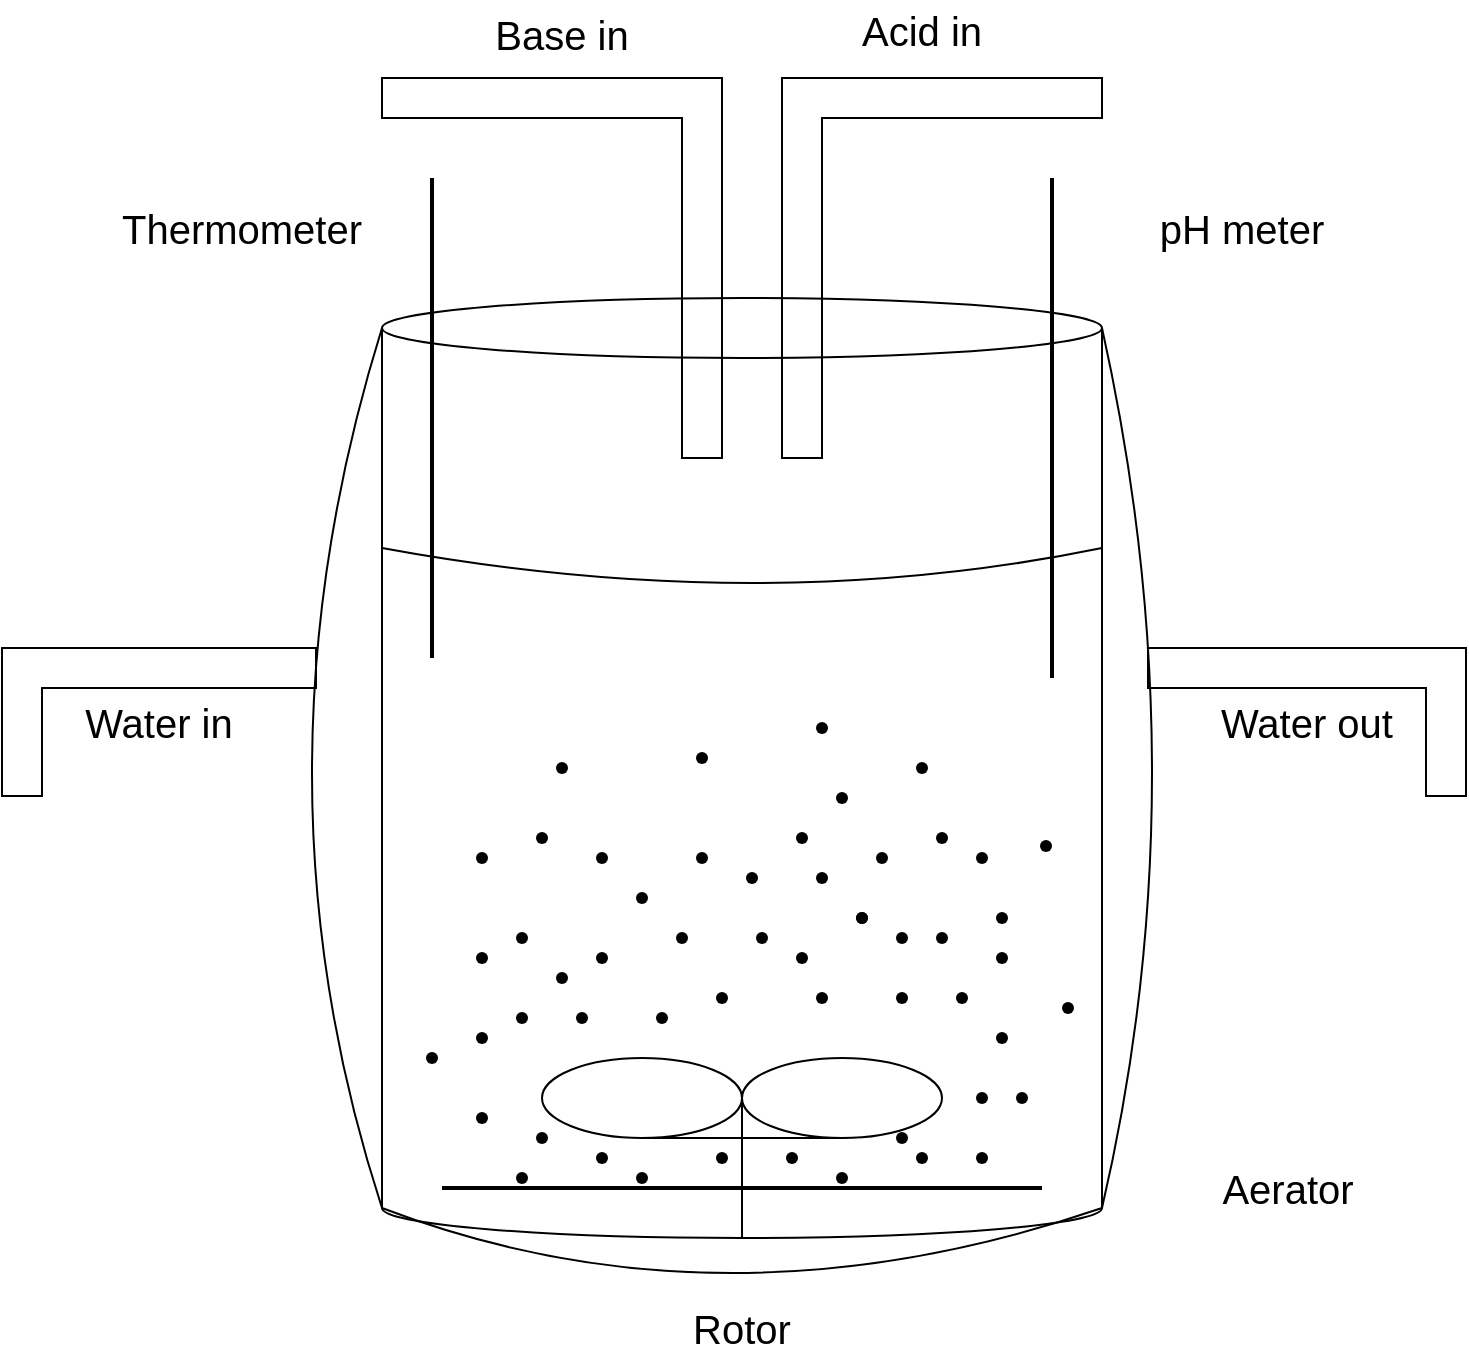 <mxfile>
    <diagram id="Iyo0TrPtx6GPLnK4ScY2" name="Page-1">
        <mxGraphModel dx="1582" dy="833" grid="0" gridSize="10" guides="1" tooltips="1" connect="1" arrows="1" fold="1" page="1" pageScale="1" pageWidth="850" pageHeight="1100" background="#ffffff" math="0" shadow="0">
            <root>
                <mxCell id="0"/>
                <mxCell id="1" parent="0"/>
                <mxCell id="2" value="" style="shape=cylinder3;whiteSpace=wrap;html=1;boundedLbl=1;backgroundOutline=1;size=15;hachureGap=4;fontFamily=Helvetica;fontSize=20;fillColor=none;strokeColor=#000000;fontColor=#000000;" parent="1" vertex="1">
                    <mxGeometry x="230" y="340" width="360" height="470" as="geometry"/>
                </mxCell>
                <mxCell id="3" value="" style="shape=tapeData;whiteSpace=wrap;html=1;perimeter=ellipsePerimeter;hachureGap=4;fontFamily=Helvetica;fontSize=20;fillColor=none;strokeColor=#000000;fontColor=#000000;" parent="1" vertex="1">
                    <mxGeometry x="310" y="720" width="100" height="40" as="geometry"/>
                </mxCell>
                <mxCell id="4" value="" style="shape=tapeData;whiteSpace=wrap;html=1;perimeter=ellipsePerimeter;hachureGap=4;fontFamily=Helvetica;fontSize=20;fillColor=none;strokeColor=#000000;fontColor=#000000;flipH=1;" parent="1" vertex="1">
                    <mxGeometry x="410" y="720" width="100" height="40" as="geometry"/>
                </mxCell>
                <mxCell id="6" value="" style="endArrow=none;html=1;hachureGap=4;fontFamily=Helvetica;fontSize=16;entryX=0;entryY=0.5;entryDx=0;entryDy=0;exitX=0.5;exitY=1;exitDx=0;exitDy=0;exitPerimeter=0;fillColor=none;strokeColor=#000000;fontColor=#000000;" parent="1" source="2" target="4" edge="1">
                    <mxGeometry width="50" height="50" relative="1" as="geometry">
                        <mxPoint x="350" y="790" as="sourcePoint"/>
                        <mxPoint x="400" y="740" as="targetPoint"/>
                    </mxGeometry>
                </mxCell>
                <mxCell id="7" value="" style="endArrow=none;html=1;hachureGap=4;fontFamily=Helvetica;fontSize=16;fillColor=none;strokeColor=#000000;fontColor=#000000;" parent="1" target="2" edge="1">
                    <mxGeometry width="50" height="50" relative="1" as="geometry">
                        <mxPoint x="390" y="810" as="sourcePoint"/>
                        <mxPoint x="440" y="760" as="targetPoint"/>
                        <Array as="points">
                            <mxPoint x="390" y="810"/>
                        </Array>
                    </mxGeometry>
                </mxCell>
                <mxCell id="9" value="" style="line;strokeWidth=2;html=1;hachureGap=4;fontFamily=Helvetica;fontSize=20;fillColor=none;strokeColor=#000000;fontColor=#000000;" parent="1" vertex="1">
                    <mxGeometry x="260" y="780" width="300" height="10" as="geometry"/>
                </mxCell>
                <mxCell id="10" value="" style="shape=waypoint;fillStyle=solid;size=6;pointerEvents=1;points=[];fillColor=none;resizable=0;rotatable=0;perimeter=centerPerimeter;snapToPoint=1;hachureGap=4;fontFamily=Helvetica;fontSize=20;strokeColor=#000000;fontColor=#000000;" parent="1" vertex="1">
                    <mxGeometry x="270" y="740" width="20" height="20" as="geometry"/>
                </mxCell>
                <mxCell id="11" value="" style="shape=waypoint;fillStyle=solid;size=6;pointerEvents=1;points=[];fillColor=none;resizable=0;rotatable=0;perimeter=centerPerimeter;snapToPoint=1;hachureGap=4;fontFamily=Helvetica;fontSize=20;strokeColor=#000000;fontColor=#000000;" parent="1" vertex="1">
                    <mxGeometry x="270" y="700" width="20" height="20" as="geometry"/>
                </mxCell>
                <mxCell id="12" value="" style="shape=waypoint;fillStyle=solid;size=6;pointerEvents=1;points=[];fillColor=none;resizable=0;rotatable=0;perimeter=centerPerimeter;snapToPoint=1;hachureGap=4;fontFamily=Helvetica;fontSize=20;strokeColor=#000000;fontColor=#000000;" parent="1" vertex="1">
                    <mxGeometry x="290" y="770" width="20" height="20" as="geometry"/>
                </mxCell>
                <mxCell id="13" value="" style="shape=waypoint;fillStyle=solid;size=6;pointerEvents=1;points=[];fillColor=none;resizable=0;rotatable=0;perimeter=centerPerimeter;snapToPoint=1;hachureGap=4;fontFamily=Helvetica;fontSize=20;strokeColor=#000000;fontColor=#000000;" parent="1" vertex="1">
                    <mxGeometry x="520" y="760" width="20" height="20" as="geometry"/>
                </mxCell>
                <mxCell id="14" value="" style="shape=waypoint;fillStyle=solid;size=6;pointerEvents=1;points=[];fillColor=none;resizable=0;rotatable=0;perimeter=centerPerimeter;snapToPoint=1;hachureGap=4;fontFamily=Helvetica;fontSize=20;strokeColor=#000000;fontColor=#000000;" parent="1" vertex="1">
                    <mxGeometry x="290" y="690" width="20" height="20" as="geometry"/>
                </mxCell>
                <mxCell id="15" value="" style="shape=waypoint;fillStyle=solid;size=6;pointerEvents=1;points=[];fillColor=none;resizable=0;rotatable=0;perimeter=centerPerimeter;snapToPoint=1;hachureGap=4;fontFamily=Helvetica;fontSize=20;strokeColor=#000000;fontColor=#000000;" parent="1" vertex="1">
                    <mxGeometry x="270" y="660" width="20" height="20" as="geometry"/>
                </mxCell>
                <mxCell id="16" value="" style="shape=waypoint;fillStyle=solid;size=6;pointerEvents=1;points=[];fillColor=none;resizable=0;rotatable=0;perimeter=centerPerimeter;snapToPoint=1;hachureGap=4;fontFamily=Helvetica;fontSize=20;strokeColor=#000000;fontColor=#000000;" parent="1" vertex="1">
                    <mxGeometry x="540" y="730" width="20" height="20" as="geometry"/>
                </mxCell>
                <mxCell id="17" value="" style="shape=waypoint;fillStyle=solid;size=6;pointerEvents=1;points=[];fillColor=none;resizable=0;rotatable=0;perimeter=centerPerimeter;snapToPoint=1;hachureGap=4;fontFamily=Helvetica;fontSize=20;strokeColor=#000000;fontColor=#000000;" parent="1" vertex="1">
                    <mxGeometry x="310" y="670" width="20" height="20" as="geometry"/>
                </mxCell>
                <mxCell id="18" value="" style="shape=waypoint;fillStyle=solid;size=6;pointerEvents=1;points=[];fillColor=none;resizable=0;rotatable=0;perimeter=centerPerimeter;snapToPoint=1;hachureGap=4;fontFamily=Helvetica;fontSize=20;strokeColor=#000000;fontColor=#000000;" parent="1" vertex="1">
                    <mxGeometry x="290" y="650" width="20" height="20" as="geometry"/>
                </mxCell>
                <mxCell id="21" value="" style="shape=waypoint;fillStyle=solid;size=6;pointerEvents=1;points=[];fillColor=none;resizable=0;rotatable=0;perimeter=centerPerimeter;snapToPoint=1;hachureGap=4;fontFamily=Helvetica;fontSize=20;strokeColor=#000000;fontColor=#000000;" parent="1" vertex="1">
                    <mxGeometry x="320" y="690" width="20" height="20" as="geometry"/>
                </mxCell>
                <mxCell id="22" value="" style="shape=waypoint;fillStyle=solid;size=6;pointerEvents=1;points=[];fillColor=none;resizable=0;rotatable=0;perimeter=centerPerimeter;snapToPoint=1;hachureGap=4;fontFamily=Helvetica;fontSize=20;strokeColor=#000000;fontColor=#000000;" parent="1" vertex="1">
                    <mxGeometry x="330" y="660" width="20" height="20" as="geometry"/>
                </mxCell>
                <mxCell id="23" value="" style="shape=waypoint;fillStyle=solid;size=6;pointerEvents=1;points=[];fillColor=none;resizable=0;rotatable=0;perimeter=centerPerimeter;snapToPoint=1;hachureGap=4;fontFamily=Helvetica;fontSize=20;strokeColor=#000000;fontColor=#000000;" parent="1" vertex="1">
                    <mxGeometry x="300" y="600" width="20" height="20" as="geometry"/>
                </mxCell>
                <mxCell id="24" value="" style="shape=waypoint;fillStyle=solid;size=6;pointerEvents=1;points=[];fillColor=none;resizable=0;rotatable=0;perimeter=centerPerimeter;snapToPoint=1;hachureGap=4;fontFamily=Helvetica;fontSize=20;strokeColor=#000000;fontColor=#000000;" parent="1" vertex="1">
                    <mxGeometry x="270" y="610" width="20" height="20" as="geometry"/>
                </mxCell>
                <mxCell id="25" value="" style="shape=waypoint;fillStyle=solid;size=6;pointerEvents=1;points=[];fillColor=none;resizable=0;rotatable=0;perimeter=centerPerimeter;snapToPoint=1;hachureGap=4;fontFamily=Helvetica;fontSize=20;strokeColor=#000000;fontColor=#000000;" parent="1" vertex="1">
                    <mxGeometry x="370" y="650" width="20" height="20" as="geometry"/>
                </mxCell>
                <mxCell id="26" value="" style="shape=waypoint;fillStyle=solid;size=6;pointerEvents=1;points=[];fillColor=none;resizable=0;rotatable=0;perimeter=centerPerimeter;snapToPoint=1;hachureGap=4;fontFamily=Helvetica;fontSize=20;strokeColor=#000000;fontColor=#000000;" parent="1" vertex="1">
                    <mxGeometry x="330" y="610" width="20" height="20" as="geometry"/>
                </mxCell>
                <mxCell id="27" value="" style="shape=waypoint;fillStyle=solid;size=6;pointerEvents=1;points=[];fillColor=none;resizable=0;rotatable=0;perimeter=centerPerimeter;snapToPoint=1;hachureGap=4;fontFamily=Helvetica;fontSize=20;strokeColor=#000000;fontColor=#000000;" parent="1" vertex="1">
                    <mxGeometry x="520" y="730" width="20" height="20" as="geometry"/>
                </mxCell>
                <mxCell id="28" value="" style="shape=waypoint;fillStyle=solid;size=6;pointerEvents=1;points=[];fillColor=none;resizable=0;rotatable=0;perimeter=centerPerimeter;snapToPoint=1;hachureGap=4;fontFamily=Helvetica;fontSize=20;strokeColor=#000000;fontColor=#000000;" parent="1" vertex="1">
                    <mxGeometry x="530" y="700" width="20" height="20" as="geometry"/>
                </mxCell>
                <mxCell id="29" value="" style="shape=waypoint;fillStyle=solid;size=6;pointerEvents=1;points=[];fillColor=none;resizable=0;rotatable=0;perimeter=centerPerimeter;snapToPoint=1;hachureGap=4;fontFamily=Helvetica;fontSize=20;strokeColor=#000000;fontColor=#000000;" parent="1" vertex="1">
                    <mxGeometry x="530" y="660" width="20" height="20" as="geometry"/>
                </mxCell>
                <mxCell id="30" value="" style="shape=waypoint;fillStyle=solid;size=6;pointerEvents=1;points=[];fillColor=none;resizable=0;rotatable=0;perimeter=centerPerimeter;snapToPoint=1;hachureGap=4;fontFamily=Helvetica;fontSize=20;strokeColor=#000000;fontColor=#000000;" parent="1" vertex="1">
                    <mxGeometry x="510" y="680" width="20" height="20" as="geometry"/>
                </mxCell>
                <mxCell id="31" value="" style="shape=waypoint;fillStyle=solid;size=6;pointerEvents=1;points=[];fillColor=none;resizable=0;rotatable=0;perimeter=centerPerimeter;snapToPoint=1;hachureGap=4;fontFamily=Helvetica;fontSize=20;strokeColor=#000000;fontColor=#000000;" parent="1" vertex="1">
                    <mxGeometry x="552" y="604" width="20" height="20" as="geometry"/>
                </mxCell>
                <mxCell id="32" value="" style="shape=waypoint;fillStyle=solid;size=6;pointerEvents=1;points=[];fillColor=none;resizable=0;rotatable=0;perimeter=centerPerimeter;snapToPoint=1;hachureGap=4;fontFamily=Helvetica;fontSize=20;strokeColor=#000000;fontColor=#000000;" parent="1" vertex="1">
                    <mxGeometry x="500" y="650" width="20" height="20" as="geometry"/>
                </mxCell>
                <mxCell id="33" value="" style="shape=waypoint;fillStyle=solid;size=6;pointerEvents=1;points=[];fillColor=none;resizable=0;rotatable=0;perimeter=centerPerimeter;snapToPoint=1;hachureGap=4;fontFamily=Helvetica;fontSize=20;strokeColor=#000000;fontColor=#000000;" parent="1" vertex="1">
                    <mxGeometry x="480" y="680" width="20" height="20" as="geometry"/>
                </mxCell>
                <mxCell id="34" value="" style="shape=waypoint;fillStyle=solid;size=6;pointerEvents=1;points=[];fillColor=none;resizable=0;rotatable=0;perimeter=centerPerimeter;snapToPoint=1;hachureGap=4;fontFamily=Helvetica;fontSize=20;strokeColor=#000000;fontColor=#000000;" parent="1" vertex="1">
                    <mxGeometry x="480" y="650" width="20" height="20" as="geometry"/>
                </mxCell>
                <mxCell id="35" value="" style="shape=waypoint;fillStyle=solid;size=6;pointerEvents=1;points=[];fillColor=none;resizable=0;rotatable=0;perimeter=centerPerimeter;snapToPoint=1;hachureGap=4;fontFamily=Helvetica;fontSize=20;strokeColor=#000000;fontColor=#000000;" parent="1" vertex="1">
                    <mxGeometry x="440" y="680" width="20" height="20" as="geometry"/>
                </mxCell>
                <mxCell id="36" value="" style="shape=waypoint;fillStyle=solid;size=6;pointerEvents=1;points=[];fillColor=none;resizable=0;rotatable=0;perimeter=centerPerimeter;snapToPoint=1;hachureGap=4;fontFamily=Helvetica;fontSize=20;strokeColor=#000000;fontColor=#000000;" parent="1" vertex="1">
                    <mxGeometry x="460" y="640" width="20" height="20" as="geometry"/>
                </mxCell>
                <mxCell id="37" value="" style="shape=waypoint;fillStyle=solid;size=6;pointerEvents=1;points=[];fillColor=none;resizable=0;rotatable=0;perimeter=centerPerimeter;snapToPoint=1;hachureGap=4;fontFamily=Helvetica;fontSize=20;strokeColor=#000000;fontColor=#000000;" parent="1" vertex="1">
                    <mxGeometry x="440" y="620" width="20" height="20" as="geometry"/>
                </mxCell>
                <mxCell id="38" value="" style="shape=waypoint;fillStyle=solid;size=6;pointerEvents=1;points=[];fillColor=none;resizable=0;rotatable=0;perimeter=centerPerimeter;snapToPoint=1;hachureGap=4;fontFamily=Helvetica;fontSize=20;strokeColor=#000000;fontColor=#000000;" parent="1" vertex="1">
                    <mxGeometry x="470" y="610" width="20" height="20" as="geometry"/>
                </mxCell>
                <mxCell id="39" value="" style="shape=waypoint;fillStyle=solid;size=6;pointerEvents=1;points=[];fillColor=none;resizable=0;rotatable=0;perimeter=centerPerimeter;snapToPoint=1;hachureGap=4;fontFamily=Helvetica;fontSize=20;strokeColor=#000000;fontColor=#000000;" parent="1" vertex="1">
                    <mxGeometry x="460" y="640" width="20" height="20" as="geometry"/>
                </mxCell>
                <mxCell id="40" value="" style="shape=waypoint;fillStyle=solid;size=6;pointerEvents=1;points=[];fillColor=none;resizable=0;rotatable=0;perimeter=centerPerimeter;snapToPoint=1;hachureGap=4;fontFamily=Helvetica;fontSize=20;strokeColor=#000000;fontColor=#000000;" parent="1" vertex="1">
                    <mxGeometry x="563" y="685" width="20" height="20" as="geometry"/>
                </mxCell>
                <mxCell id="41" value="" style="shape=waypoint;fillStyle=solid;size=6;pointerEvents=1;points=[];fillColor=none;resizable=0;rotatable=0;perimeter=centerPerimeter;snapToPoint=1;hachureGap=4;fontFamily=Helvetica;fontSize=20;strokeColor=#000000;fontColor=#000000;" parent="1" vertex="1">
                    <mxGeometry x="520" y="610" width="20" height="20" as="geometry"/>
                </mxCell>
                <mxCell id="42" value="" style="shape=waypoint;fillStyle=solid;size=6;pointerEvents=1;points=[];fillColor=none;resizable=0;rotatable=0;perimeter=centerPerimeter;snapToPoint=1;hachureGap=4;fontFamily=Helvetica;fontSize=20;strokeColor=#000000;fontColor=#000000;" parent="1" vertex="1">
                    <mxGeometry x="530" y="640" width="20" height="20" as="geometry"/>
                </mxCell>
                <mxCell id="43" value="" style="shape=waypoint;fillStyle=solid;size=6;pointerEvents=1;points=[];fillColor=none;resizable=0;rotatable=0;perimeter=centerPerimeter;snapToPoint=1;hachureGap=4;fontFamily=Helvetica;fontSize=20;strokeColor=#000000;fontColor=#000000;" parent="1" vertex="1">
                    <mxGeometry x="500" y="600" width="20" height="20" as="geometry"/>
                </mxCell>
                <mxCell id="44" value="" style="shape=waypoint;fillStyle=solid;size=6;pointerEvents=1;points=[];fillColor=none;resizable=0;rotatable=0;perimeter=centerPerimeter;snapToPoint=1;hachureGap=4;fontFamily=Helvetica;fontSize=20;strokeColor=#000000;fontColor=#000000;" parent="1" vertex="1">
                    <mxGeometry x="390" y="680" width="20" height="20" as="geometry"/>
                </mxCell>
                <mxCell id="45" value="" style="shape=waypoint;fillStyle=solid;size=6;pointerEvents=1;points=[];fillColor=none;resizable=0;rotatable=0;perimeter=centerPerimeter;snapToPoint=1;hachureGap=4;fontFamily=Helvetica;fontSize=20;strokeColor=#000000;fontColor=#000000;" parent="1" vertex="1">
                    <mxGeometry x="410" y="650" width="20" height="20" as="geometry"/>
                </mxCell>
                <mxCell id="46" value="" style="shape=waypoint;fillStyle=solid;size=6;pointerEvents=1;points=[];fillColor=none;resizable=0;rotatable=0;perimeter=centerPerimeter;snapToPoint=1;hachureGap=4;fontFamily=Helvetica;fontSize=20;strokeColor=#000000;fontColor=#000000;" parent="1" vertex="1">
                    <mxGeometry x="380" y="610" width="20" height="20" as="geometry"/>
                </mxCell>
                <mxCell id="47" value="" style="shape=waypoint;fillStyle=solid;size=6;pointerEvents=1;points=[];fillColor=none;resizable=0;rotatable=0;perimeter=centerPerimeter;snapToPoint=1;hachureGap=4;fontFamily=Helvetica;fontSize=20;strokeColor=#000000;fontColor=#000000;" parent="1" vertex="1">
                    <mxGeometry x="405" y="620" width="20" height="20" as="geometry"/>
                </mxCell>
                <mxCell id="48" value="" style="shape=waypoint;fillStyle=solid;size=6;pointerEvents=1;points=[];fillColor=none;resizable=0;rotatable=0;perimeter=centerPerimeter;snapToPoint=1;hachureGap=4;fontFamily=Helvetica;fontSize=20;strokeColor=#000000;fontColor=#000000;" parent="1" vertex="1">
                    <mxGeometry x="430" y="600" width="20" height="20" as="geometry"/>
                </mxCell>
                <mxCell id="49" value="" style="shape=waypoint;fillStyle=solid;size=6;pointerEvents=1;points=[];fillColor=none;resizable=0;rotatable=0;perimeter=centerPerimeter;snapToPoint=1;hachureGap=4;fontFamily=Helvetica;fontSize=20;strokeColor=#000000;fontColor=#000000;" parent="1" vertex="1">
                    <mxGeometry x="245" y="710" width="20" height="20" as="geometry"/>
                </mxCell>
                <mxCell id="50" value="" style="shape=waypoint;fillStyle=solid;size=6;pointerEvents=1;points=[];fillColor=none;resizable=0;rotatable=0;perimeter=centerPerimeter;snapToPoint=1;hachureGap=4;fontFamily=Helvetica;fontSize=20;strokeColor=#000000;fontColor=#000000;" parent="1" vertex="1">
                    <mxGeometry x="310" y="565" width="20" height="20" as="geometry"/>
                </mxCell>
                <mxCell id="51" value="" style="shape=waypoint;fillStyle=solid;size=6;pointerEvents=1;points=[];fillColor=none;resizable=0;rotatable=0;perimeter=centerPerimeter;snapToPoint=1;hachureGap=4;fontFamily=Helvetica;fontSize=20;strokeColor=#000000;fontColor=#000000;" parent="1" vertex="1">
                    <mxGeometry x="430" y="660" width="20" height="20" as="geometry"/>
                </mxCell>
                <mxCell id="52" value="" style="shape=waypoint;fillStyle=solid;size=6;pointerEvents=1;points=[];fillColor=none;resizable=0;rotatable=0;perimeter=centerPerimeter;snapToPoint=1;hachureGap=4;fontFamily=Helvetica;fontSize=20;strokeColor=#000000;fontColor=#000000;" parent="1" vertex="1">
                    <mxGeometry x="380" y="560" width="20" height="20" as="geometry"/>
                </mxCell>
                <mxCell id="53" value="" style="shape=waypoint;fillStyle=solid;size=6;pointerEvents=1;points=[];fillColor=none;resizable=0;rotatable=0;perimeter=centerPerimeter;snapToPoint=1;hachureGap=4;fontFamily=Helvetica;fontSize=20;strokeColor=#000000;fontColor=#000000;" parent="1" vertex="1">
                    <mxGeometry x="450" y="580" width="20" height="20" as="geometry"/>
                </mxCell>
                <mxCell id="54" value="" style="shape=waypoint;fillStyle=solid;size=6;pointerEvents=1;points=[];fillColor=none;resizable=0;rotatable=0;perimeter=centerPerimeter;snapToPoint=1;hachureGap=4;fontFamily=Helvetica;fontSize=20;strokeColor=#000000;fontColor=#000000;" parent="1" vertex="1">
                    <mxGeometry x="490" y="565" width="20" height="20" as="geometry"/>
                </mxCell>
                <mxCell id="55" value="" style="shape=waypoint;fillStyle=solid;size=6;pointerEvents=1;points=[];fillColor=none;resizable=0;rotatable=0;perimeter=centerPerimeter;snapToPoint=1;hachureGap=4;fontFamily=Helvetica;fontSize=20;strokeColor=#000000;fontColor=#000000;" parent="1" vertex="1">
                    <mxGeometry x="440" y="545" width="20" height="20" as="geometry"/>
                </mxCell>
                <mxCell id="56" value="" style="shape=waypoint;fillStyle=solid;size=6;pointerEvents=1;points=[];fillColor=none;resizable=0;rotatable=0;perimeter=centerPerimeter;snapToPoint=1;hachureGap=4;fontFamily=Helvetica;fontSize=20;strokeColor=#000000;fontColor=#000000;" parent="1" vertex="1">
                    <mxGeometry x="300" y="750" width="20" height="20" as="geometry"/>
                </mxCell>
                <mxCell id="57" value="" style="shape=waypoint;fillStyle=solid;size=6;pointerEvents=1;points=[];fillColor=none;resizable=0;rotatable=0;perimeter=centerPerimeter;snapToPoint=1;hachureGap=4;fontFamily=Helvetica;fontSize=20;strokeColor=#000000;fontColor=#000000;" parent="1" vertex="1">
                    <mxGeometry x="350" y="770" width="20" height="20" as="geometry"/>
                </mxCell>
                <mxCell id="58" value="" style="shape=waypoint;fillStyle=solid;size=6;pointerEvents=1;points=[];fillColor=none;resizable=0;rotatable=0;perimeter=centerPerimeter;snapToPoint=1;hachureGap=4;fontFamily=Helvetica;fontSize=20;strokeColor=#000000;fontColor=#000000;" parent="1" vertex="1">
                    <mxGeometry x="390" y="760" width="20" height="20" as="geometry"/>
                </mxCell>
                <mxCell id="59" value="" style="shape=waypoint;fillStyle=solid;size=6;pointerEvents=1;points=[];fillColor=none;resizable=0;rotatable=0;perimeter=centerPerimeter;snapToPoint=1;hachureGap=4;fontFamily=Helvetica;fontSize=20;strokeColor=#000000;fontColor=#000000;" parent="1" vertex="1">
                    <mxGeometry x="425" y="760" width="20" height="20" as="geometry"/>
                </mxCell>
                <mxCell id="60" value="" style="shape=waypoint;fillStyle=solid;size=6;pointerEvents=1;points=[];fillColor=none;resizable=0;rotatable=0;perimeter=centerPerimeter;snapToPoint=1;hachureGap=4;fontFamily=Helvetica;fontSize=20;strokeColor=#000000;fontColor=#000000;" parent="1" vertex="1">
                    <mxGeometry x="450" y="770" width="20" height="20" as="geometry"/>
                </mxCell>
                <mxCell id="61" value="" style="shape=waypoint;fillStyle=solid;size=6;pointerEvents=1;points=[];fillColor=none;resizable=0;rotatable=0;perimeter=centerPerimeter;snapToPoint=1;hachureGap=4;fontFamily=Helvetica;fontSize=20;strokeColor=#000000;fontColor=#000000;" parent="1" vertex="1">
                    <mxGeometry x="480" y="750" width="20" height="20" as="geometry"/>
                </mxCell>
                <mxCell id="62" value="" style="shape=waypoint;fillStyle=solid;size=6;pointerEvents=1;points=[];fillColor=none;resizable=0;rotatable=0;perimeter=centerPerimeter;snapToPoint=1;hachureGap=4;fontFamily=Helvetica;fontSize=20;strokeColor=#000000;fontColor=#000000;" parent="1" vertex="1">
                    <mxGeometry x="490" y="760" width="20" height="20" as="geometry"/>
                </mxCell>
                <mxCell id="63" value="" style="shape=waypoint;fillStyle=solid;size=6;pointerEvents=1;points=[];fillColor=none;resizable=0;rotatable=0;perimeter=centerPerimeter;snapToPoint=1;hachureGap=4;fontFamily=Helvetica;fontSize=20;strokeColor=#000000;fontColor=#000000;" parent="1" vertex="1">
                    <mxGeometry x="330" y="760" width="20" height="20" as="geometry"/>
                </mxCell>
                <mxCell id="64" value="" style="shape=waypoint;fillStyle=solid;size=6;pointerEvents=1;points=[];fillColor=none;resizable=0;rotatable=0;perimeter=centerPerimeter;snapToPoint=1;hachureGap=4;fontFamily=Helvetica;fontSize=20;strokeColor=#000000;fontColor=#000000;" parent="1" vertex="1">
                    <mxGeometry x="360" y="690" width="20" height="20" as="geometry"/>
                </mxCell>
                <mxCell id="65" value="" style="shape=waypoint;fillStyle=solid;size=6;pointerEvents=1;points=[];fillColor=none;resizable=0;rotatable=0;perimeter=centerPerimeter;snapToPoint=1;hachureGap=4;fontFamily=Helvetica;fontSize=20;strokeColor=#000000;fontColor=#000000;" parent="1" vertex="1">
                    <mxGeometry x="350" y="630" width="20" height="20" as="geometry"/>
                </mxCell>
                <mxCell id="66" value="" style="line;strokeWidth=2;direction=south;html=1;hachureGap=4;fontFamily=Helvetica;fontSize=20;fillColor=none;strokeColor=#000000;fontColor=#000000;" parent="1" vertex="1">
                    <mxGeometry x="250" y="280" width="10" height="240" as="geometry"/>
                </mxCell>
                <mxCell id="67" value="" style="line;strokeWidth=2;direction=south;html=1;hachureGap=4;fontFamily=Helvetica;fontSize=20;fillColor=none;strokeColor=#000000;fontColor=#000000;" parent="1" vertex="1">
                    <mxGeometry x="560" y="280" width="10" height="250" as="geometry"/>
                </mxCell>
                <mxCell id="70" value="" style="shape=corner;whiteSpace=wrap;html=1;hachureGap=4;fontFamily=Helvetica;fontSize=20;dx=20;dy=20;fillColor=none;strokeColor=#000000;fontColor=#000000;" parent="1" vertex="1">
                    <mxGeometry x="430" y="230" width="160" height="190" as="geometry"/>
                </mxCell>
                <mxCell id="72" value="" style="shape=corner;whiteSpace=wrap;html=1;hachureGap=4;fontFamily=Helvetica;fontSize=20;dx=20;dy=20;flipV=0;flipH=1;fillColor=none;strokeColor=#000000;fontColor=#000000;" parent="1" vertex="1">
                    <mxGeometry x="230" y="230" width="170" height="190" as="geometry"/>
                </mxCell>
                <mxCell id="78" value="Base in" style="text;html=1;fillColor=none;align=center;verticalAlign=middle;whiteSpace=wrap;rounded=0;hachureGap=4;fontFamily=Helvetica;fontSize=20;strokeColor=none;fontColor=#000000;" parent="1" vertex="1">
                    <mxGeometry x="275" y="193" width="90" height="30" as="geometry"/>
                </mxCell>
                <mxCell id="79" value="Acid in" style="text;html=1;fillColor=none;align=center;verticalAlign=middle;whiteSpace=wrap;rounded=0;hachureGap=4;fontFamily=Helvetica;fontSize=20;strokeColor=none;fontColor=#000000;" parent="1" vertex="1">
                    <mxGeometry x="455" y="191" width="90" height="30" as="geometry"/>
                </mxCell>
                <mxCell id="80" value="Thermometer" style="text;html=1;fillColor=none;align=center;verticalAlign=middle;whiteSpace=wrap;rounded=0;hachureGap=4;fontFamily=Helvetica;fontSize=20;strokeColor=none;fontColor=#000000;" parent="1" vertex="1">
                    <mxGeometry x="90" y="290" width="140" height="30" as="geometry"/>
                </mxCell>
                <mxCell id="81" value="pH meter" style="text;html=1;fillColor=none;align=center;verticalAlign=middle;whiteSpace=wrap;rounded=0;hachureGap=4;fontFamily=Helvetica;fontSize=20;strokeColor=none;fontColor=#000000;" parent="1" vertex="1">
                    <mxGeometry x="590" y="290" width="140" height="30" as="geometry"/>
                </mxCell>
                <mxCell id="82" value="Aerator" style="text;html=1;fillColor=none;align=center;verticalAlign=middle;whiteSpace=wrap;rounded=0;hachureGap=4;fontFamily=Helvetica;fontSize=20;strokeColor=none;fontColor=#000000;" parent="1" vertex="1">
                    <mxGeometry x="613" y="770" width="140" height="30" as="geometry"/>
                </mxCell>
                <mxCell id="83" value="Rotor" style="text;html=1;fillColor=none;align=center;verticalAlign=middle;whiteSpace=wrap;rounded=0;hachureGap=4;fontFamily=Helvetica;fontSize=20;strokeColor=none;fontColor=#000000;" parent="1" vertex="1">
                    <mxGeometry x="340" y="840" width="140" height="30" as="geometry"/>
                </mxCell>
                <mxCell id="84" value="" style="endArrow=none;html=1;hachureGap=4;fontFamily=Helvetica;fontSize=16;exitX=0;exitY=0;exitDx=0;exitDy=125;exitPerimeter=0;entryX=1;entryY=0;entryDx=0;entryDy=125;entryPerimeter=0;edgeStyle=orthogonalEdgeStyle;curved=1;fillColor=none;strokeColor=#000000;fontColor=#000000;" parent="1" source="2" target="2" edge="1">
                    <mxGeometry width="50" height="50" relative="1" as="geometry">
                        <mxPoint x="460" y="690" as="sourcePoint"/>
                        <mxPoint x="510" y="640" as="targetPoint"/>
                        <Array as="points">
                            <mxPoint x="420" y="500"/>
                        </Array>
                    </mxGeometry>
                </mxCell>
                <mxCell id="85" value="" style="endArrow=none;html=1;hachureGap=4;fontFamily=Helvetica;fontSize=16;curved=1;entryX=0;entryY=0;entryDx=0;entryDy=15;entryPerimeter=0;exitX=0;exitY=1;exitDx=0;exitDy=-15;exitPerimeter=0;fillColor=none;strokeColor=#000000;fontColor=#000000;" parent="1" source="2" target="2" edge="1">
                    <mxGeometry width="50" height="50" relative="1" as="geometry">
                        <mxPoint x="160" y="790" as="sourcePoint"/>
                        <mxPoint x="560" y="530" as="targetPoint"/>
                        <Array as="points">
                            <mxPoint x="160" y="580"/>
                        </Array>
                    </mxGeometry>
                </mxCell>
                <mxCell id="86" value="" style="endArrow=none;html=1;hachureGap=4;fontFamily=Helvetica;fontSize=16;curved=1;exitX=0;exitY=1;exitDx=0;exitDy=-15;exitPerimeter=0;entryX=1;entryY=1;entryDx=0;entryDy=-15;entryPerimeter=0;fillColor=none;strokeColor=#000000;fontColor=#000000;" parent="1" source="2" target="2" edge="1">
                    <mxGeometry width="50" height="50" relative="1" as="geometry">
                        <mxPoint x="510" y="580" as="sourcePoint"/>
                        <mxPoint x="580" y="830" as="targetPoint"/>
                        <Array as="points">
                            <mxPoint x="400" y="860"/>
                        </Array>
                    </mxGeometry>
                </mxCell>
                <mxCell id="88" value="" style="endArrow=none;html=1;hachureGap=4;fontFamily=Helvetica;fontSize=16;curved=1;entryX=1;entryY=0;entryDx=0;entryDy=15;entryPerimeter=0;exitX=1;exitY=1;exitDx=0;exitDy=-15;exitPerimeter=0;fillColor=none;strokeColor=#000000;fontColor=#000000;" parent="1" source="2" target="2" edge="1">
                    <mxGeometry width="50" height="50" relative="1" as="geometry">
                        <mxPoint x="660" y="530" as="sourcePoint"/>
                        <mxPoint x="710" y="480" as="targetPoint"/>
                        <Array as="points">
                            <mxPoint x="640" y="580"/>
                        </Array>
                    </mxGeometry>
                </mxCell>
                <mxCell id="91" value="Water in" style="shape=corner;whiteSpace=wrap;html=1;hachureGap=4;fontFamily=Helvetica;fontSize=20;fillColor=none;strokeColor=#000000;fontColor=#000000;" parent="1" vertex="1">
                    <mxGeometry x="40" y="515" width="157" height="74" as="geometry"/>
                </mxCell>
                <mxCell id="97" value="Water out" style="shape=corner;whiteSpace=wrap;html=1;hachureGap=4;fontFamily=Helvetica;fontSize=20;fillColor=none;strokeColor=#000000;fontColor=#000000;flipH=1;" parent="1" vertex="1">
                    <mxGeometry x="613" y="515" width="159" height="74" as="geometry"/>
                </mxCell>
            </root>
        </mxGraphModel>
    </diagram>
</mxfile>
